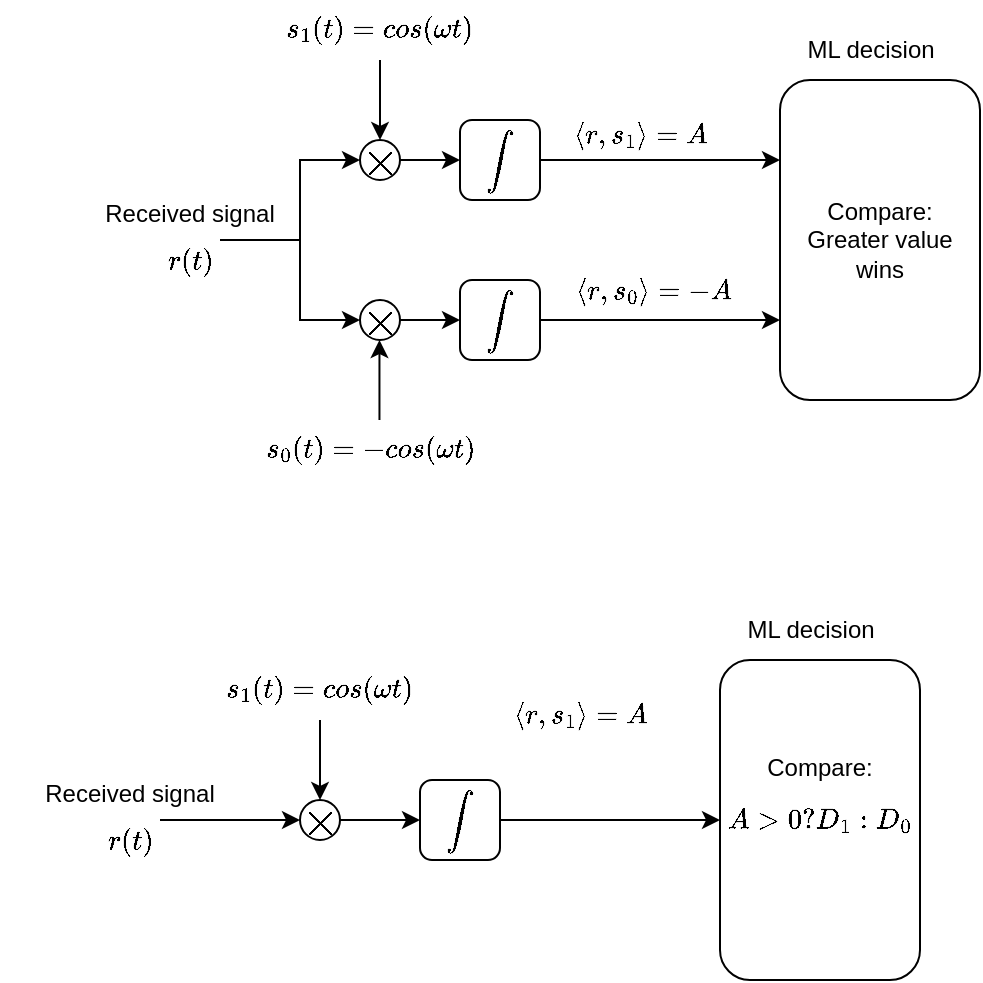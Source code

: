 <mxfile version="20.5.3" type="device"><diagram id="GmyHQLXB_uPNv1qDV8r_" name="Page-1"><mxGraphModel dx="2200" dy="696" grid="1" gridSize="10" guides="1" tooltips="1" connect="1" arrows="1" fold="1" page="1" pageScale="1" pageWidth="850" pageHeight="1100" math="1" shadow="0"><root><mxCell id="0"/><mxCell id="1" parent="0"/><mxCell id="PkWvbZ273mmye8CLoxeS-19" value="" style="edgeStyle=orthogonalEdgeStyle;rounded=0;orthogonalLoop=1;jettySize=auto;html=1;fontSize=12;" edge="1" parent="1" source="PkWvbZ273mmye8CLoxeS-1" target="PkWvbZ273mmye8CLoxeS-18"><mxGeometry relative="1" as="geometry"/></mxCell><mxCell id="PkWvbZ273mmye8CLoxeS-1" value="&lt;div style=&quot;font-size: 20px;&quot;&gt;&lt;font style=&quot;font-size: 20px;&quot;&gt;$$\times$$&lt;/font&gt;&lt;/div&gt;" style="ellipse;whiteSpace=wrap;html=1;aspect=fixed;" vertex="1" parent="1"><mxGeometry x="50" y="220" width="20" height="20" as="geometry"/></mxCell><mxCell id="PkWvbZ273mmye8CLoxeS-4" value="&lt;div&gt;&lt;font style=&quot;font-size: 12px;&quot;&gt;Received signal &lt;br&gt;&lt;/font&gt;&lt;/div&gt;&lt;div&gt;&lt;font style=&quot;font-size: 12px;&quot;&gt;\(r(t)\)&lt;/font&gt;&lt;/div&gt;" style="text;html=1;strokeColor=none;fillColor=none;align=center;verticalAlign=middle;whiteSpace=wrap;rounded=0;fontSize=20;" vertex="1" parent="1"><mxGeometry x="-100" y="250" width="130" height="30" as="geometry"/></mxCell><mxCell id="PkWvbZ273mmye8CLoxeS-7" value="" style="endArrow=classic;html=1;rounded=0;fontSize=12;entryX=0.5;entryY=0;entryDx=0;entryDy=0;" edge="1" parent="1" target="PkWvbZ273mmye8CLoxeS-1"><mxGeometry width="50" height="50" relative="1" as="geometry"><mxPoint x="60" y="180" as="sourcePoint"/><mxPoint y="210" as="targetPoint"/></mxGeometry></mxCell><mxCell id="PkWvbZ273mmye8CLoxeS-12" value="" style="endArrow=classic;html=1;rounded=0;fontSize=12;entryX=0;entryY=0.5;entryDx=0;entryDy=0;" edge="1" parent="1" target="PkWvbZ273mmye8CLoxeS-1"><mxGeometry width="50" height="50" relative="1" as="geometry"><mxPoint x="-20" y="270" as="sourcePoint"/><mxPoint y="240" as="targetPoint"/><Array as="points"><mxPoint x="20" y="270"/><mxPoint x="20" y="230"/></Array></mxGeometry></mxCell><mxCell id="PkWvbZ273mmye8CLoxeS-21" value="" style="edgeStyle=orthogonalEdgeStyle;rounded=0;orthogonalLoop=1;jettySize=auto;html=1;fontSize=12;" edge="1" parent="1" source="PkWvbZ273mmye8CLoxeS-14" target="PkWvbZ273mmye8CLoxeS-20"><mxGeometry relative="1" as="geometry"/></mxCell><mxCell id="PkWvbZ273mmye8CLoxeS-14" value="&lt;div style=&quot;font-size: 20px;&quot;&gt;&lt;font style=&quot;font-size: 20px;&quot;&gt;$$\times$$&lt;/font&gt;&lt;/div&gt;" style="ellipse;whiteSpace=wrap;html=1;aspect=fixed;" vertex="1" parent="1"><mxGeometry x="50" y="300" width="20" height="20" as="geometry"/></mxCell><mxCell id="PkWvbZ273mmye8CLoxeS-16" value="" style="endArrow=classic;html=1;rounded=0;fontSize=12;entryX=0;entryY=0.5;entryDx=0;entryDy=0;" edge="1" parent="1" target="PkWvbZ273mmye8CLoxeS-14"><mxGeometry width="50" height="50" relative="1" as="geometry"><mxPoint x="20" y="270" as="sourcePoint"/><mxPoint y="240" as="targetPoint"/><Array as="points"><mxPoint x="20" y="310"/></Array></mxGeometry></mxCell><mxCell id="PkWvbZ273mmye8CLoxeS-17" value="" style="endArrow=classic;html=1;rounded=0;fontSize=12;entryX=0.5;entryY=0;entryDx=0;entryDy=0;" edge="1" parent="1"><mxGeometry width="50" height="50" relative="1" as="geometry"><mxPoint x="59.73" y="360" as="sourcePoint"/><mxPoint x="59.73" y="320" as="targetPoint"/></mxGeometry></mxCell><mxCell id="PkWvbZ273mmye8CLoxeS-39" style="edgeStyle=orthogonalEdgeStyle;rounded=0;orthogonalLoop=1;jettySize=auto;html=1;entryX=0;entryY=0.25;entryDx=0;entryDy=0;fontSize=12;" edge="1" parent="1" source="PkWvbZ273mmye8CLoxeS-18" target="PkWvbZ273mmye8CLoxeS-22"><mxGeometry relative="1" as="geometry"/></mxCell><mxCell id="PkWvbZ273mmye8CLoxeS-18" value="&lt;font style=&quot;font-size: 12px;&quot;&gt;$$\int$$&lt;/font&gt;" style="whiteSpace=wrap;html=1;rounded=1;" vertex="1" parent="1"><mxGeometry x="100" y="210" width="40" height="40" as="geometry"/></mxCell><mxCell id="PkWvbZ273mmye8CLoxeS-40" style="edgeStyle=orthogonalEdgeStyle;rounded=0;orthogonalLoop=1;jettySize=auto;html=1;entryX=0;entryY=0.75;entryDx=0;entryDy=0;fontSize=12;" edge="1" parent="1" source="PkWvbZ273mmye8CLoxeS-20" target="PkWvbZ273mmye8CLoxeS-22"><mxGeometry relative="1" as="geometry"/></mxCell><mxCell id="PkWvbZ273mmye8CLoxeS-20" value="&lt;font style=&quot;font-size: 12px;&quot;&gt;$$\int$$&lt;/font&gt;" style="whiteSpace=wrap;html=1;rounded=1;" vertex="1" parent="1"><mxGeometry x="100" y="290" width="40" height="40" as="geometry"/></mxCell><mxCell id="PkWvbZ273mmye8CLoxeS-22" value="&lt;div&gt;Compare:&lt;/div&gt;&lt;div&gt;Greater value wins&lt;br&gt;&lt;/div&gt;" style="rounded=1;whiteSpace=wrap;html=1;fontSize=12;" vertex="1" parent="1"><mxGeometry x="260" y="190" width="100" height="160" as="geometry"/></mxCell><mxCell id="PkWvbZ273mmye8CLoxeS-26" value="&lt;div style=&quot;font-size: 12px;&quot;&gt;&lt;font style=&quot;font-size: 12px;&quot;&gt;$$s_1(t) = cos(\omega t)$$&lt;/font&gt;&lt;/div&gt;" style="text;html=1;strokeColor=none;fillColor=none;align=center;verticalAlign=middle;whiteSpace=wrap;rounded=0;fontSize=20;" vertex="1" parent="1"><mxGeometry x="5" y="150" width="110" height="30" as="geometry"/></mxCell><mxCell id="PkWvbZ273mmye8CLoxeS-27" value="&lt;div style=&quot;font-size: 12px;&quot;&gt;&lt;font style=&quot;font-size: 12px;&quot;&gt;$$s_0(t) = -cos(\omega t)$$&lt;/font&gt;&lt;/div&gt;" style="text;html=1;strokeColor=none;fillColor=none;align=center;verticalAlign=middle;whiteSpace=wrap;rounded=0;fontSize=20;" vertex="1" parent="1"><mxGeometry y="360" width="110" height="30" as="geometry"/></mxCell><mxCell id="PkWvbZ273mmye8CLoxeS-29" value="&lt;div&gt;$$\langle r, s_1\rangle = A$$&lt;/div&gt;" style="text;html=1;align=center;verticalAlign=middle;resizable=0;points=[];autosize=1;strokeColor=none;fillColor=none;fontSize=12;" vertex="1" parent="1"><mxGeometry x="100" y="203" width="180" height="30" as="geometry"/></mxCell><mxCell id="PkWvbZ273mmye8CLoxeS-30" value="$$\langle r, s_0\rangle = -A$$" style="text;whiteSpace=wrap;html=1;fontSize=12;" vertex="1" parent="1"><mxGeometry x="155.5" y="270" width="45" height="50" as="geometry"/></mxCell><mxCell id="PkWvbZ273mmye8CLoxeS-41" value="" style="edgeStyle=orthogonalEdgeStyle;rounded=0;orthogonalLoop=1;jettySize=auto;html=1;fontSize=12;" edge="1" parent="1" source="PkWvbZ273mmye8CLoxeS-42" target="PkWvbZ273mmye8CLoxeS-50"><mxGeometry relative="1" as="geometry"/></mxCell><mxCell id="PkWvbZ273mmye8CLoxeS-42" value="&lt;div style=&quot;font-size: 20px;&quot;&gt;&lt;font style=&quot;font-size: 20px;&quot;&gt;$$\times$$&lt;/font&gt;&lt;/div&gt;" style="ellipse;whiteSpace=wrap;html=1;aspect=fixed;" vertex="1" parent="1"><mxGeometry x="20" y="550" width="20" height="20" as="geometry"/></mxCell><mxCell id="PkWvbZ273mmye8CLoxeS-44" value="" style="endArrow=classic;html=1;rounded=0;fontSize=12;entryX=0;entryY=0.5;entryDx=0;entryDy=0;" edge="1" parent="1" target="PkWvbZ273mmye8CLoxeS-42"><mxGeometry width="50" height="50" relative="1" as="geometry"><mxPoint x="-50.0" y="560" as="sourcePoint"/><mxPoint x="-30" y="530" as="targetPoint"/><Array as="points"><mxPoint x="-10" y="560"/></Array></mxGeometry></mxCell><mxCell id="PkWvbZ273mmye8CLoxeS-64" style="edgeStyle=orthogonalEdgeStyle;rounded=0;orthogonalLoop=1;jettySize=auto;html=1;entryX=0;entryY=0.5;entryDx=0;entryDy=0;fontSize=12;" edge="1" parent="1" source="PkWvbZ273mmye8CLoxeS-50" target="PkWvbZ273mmye8CLoxeS-53"><mxGeometry relative="1" as="geometry"/></mxCell><mxCell id="PkWvbZ273mmye8CLoxeS-50" value="&lt;font style=&quot;font-size: 12px;&quot;&gt;$$\int$$&lt;/font&gt;" style="whiteSpace=wrap;html=1;rounded=1;" vertex="1" parent="1"><mxGeometry x="80" y="540" width="40" height="40" as="geometry"/></mxCell><mxCell id="PkWvbZ273mmye8CLoxeS-53" value="&lt;div&gt;Compare:&lt;/div&gt;&lt;div&gt;$$A &amp;gt; 0 ? D_1:D_0$$&lt;br&gt;&lt;/div&gt;" style="rounded=1;whiteSpace=wrap;html=1;fontSize=12;" vertex="1" parent="1"><mxGeometry x="230" y="480" width="100" height="160" as="geometry"/></mxCell><mxCell id="PkWvbZ273mmye8CLoxeS-61" value="" style="edgeStyle=orthogonalEdgeStyle;rounded=0;orthogonalLoop=1;jettySize=auto;html=1;fontSize=12;exitX=0.5;exitY=1;exitDx=0;exitDy=0;" edge="1" parent="1" source="PkWvbZ273mmye8CLoxeS-54" target="PkWvbZ273mmye8CLoxeS-42"><mxGeometry relative="1" as="geometry"/></mxCell><mxCell id="PkWvbZ273mmye8CLoxeS-54" value="&lt;div style=&quot;font-size: 12px;&quot;&gt;&lt;font style=&quot;font-size: 12px;&quot;&gt;$$s_1(t) = cos(\omega t)$$&lt;/font&gt;&lt;/div&gt;" style="text;html=1;strokeColor=none;fillColor=none;align=center;verticalAlign=middle;whiteSpace=wrap;rounded=0;fontSize=20;" vertex="1" parent="1"><mxGeometry x="-25" y="480" width="110" height="30" as="geometry"/></mxCell><mxCell id="PkWvbZ273mmye8CLoxeS-56" value="&lt;div&gt;$$\langle r, s_1\rangle = A$$&lt;/div&gt;" style="text;html=1;align=center;verticalAlign=middle;resizable=0;points=[];autosize=1;strokeColor=none;fillColor=none;fontSize=12;" vertex="1" parent="1"><mxGeometry x="70" y="493" width="180" height="30" as="geometry"/></mxCell><mxCell id="PkWvbZ273mmye8CLoxeS-58" value="ML decision" style="text;html=1;align=center;verticalAlign=middle;resizable=0;points=[];autosize=1;strokeColor=none;fillColor=none;fontSize=12;" vertex="1" parent="1"><mxGeometry x="260" y="160" width="90" height="30" as="geometry"/></mxCell><mxCell id="PkWvbZ273mmye8CLoxeS-59" value="ML decision" style="text;html=1;align=center;verticalAlign=middle;resizable=0;points=[];autosize=1;strokeColor=none;fillColor=none;fontSize=12;" vertex="1" parent="1"><mxGeometry x="230" y="450" width="90" height="30" as="geometry"/></mxCell><mxCell id="PkWvbZ273mmye8CLoxeS-65" value="&lt;div&gt;&lt;font style=&quot;font-size: 12px;&quot;&gt;Received signal &lt;br&gt;&lt;/font&gt;&lt;/div&gt;&lt;div&gt;&lt;font style=&quot;font-size: 12px;&quot;&gt;\(r(t)\)&lt;/font&gt;&lt;/div&gt;" style="text;html=1;strokeColor=none;fillColor=none;align=center;verticalAlign=middle;whiteSpace=wrap;rounded=0;fontSize=20;" vertex="1" parent="1"><mxGeometry x="-130" y="540" width="130" height="30" as="geometry"/></mxCell></root></mxGraphModel></diagram></mxfile>